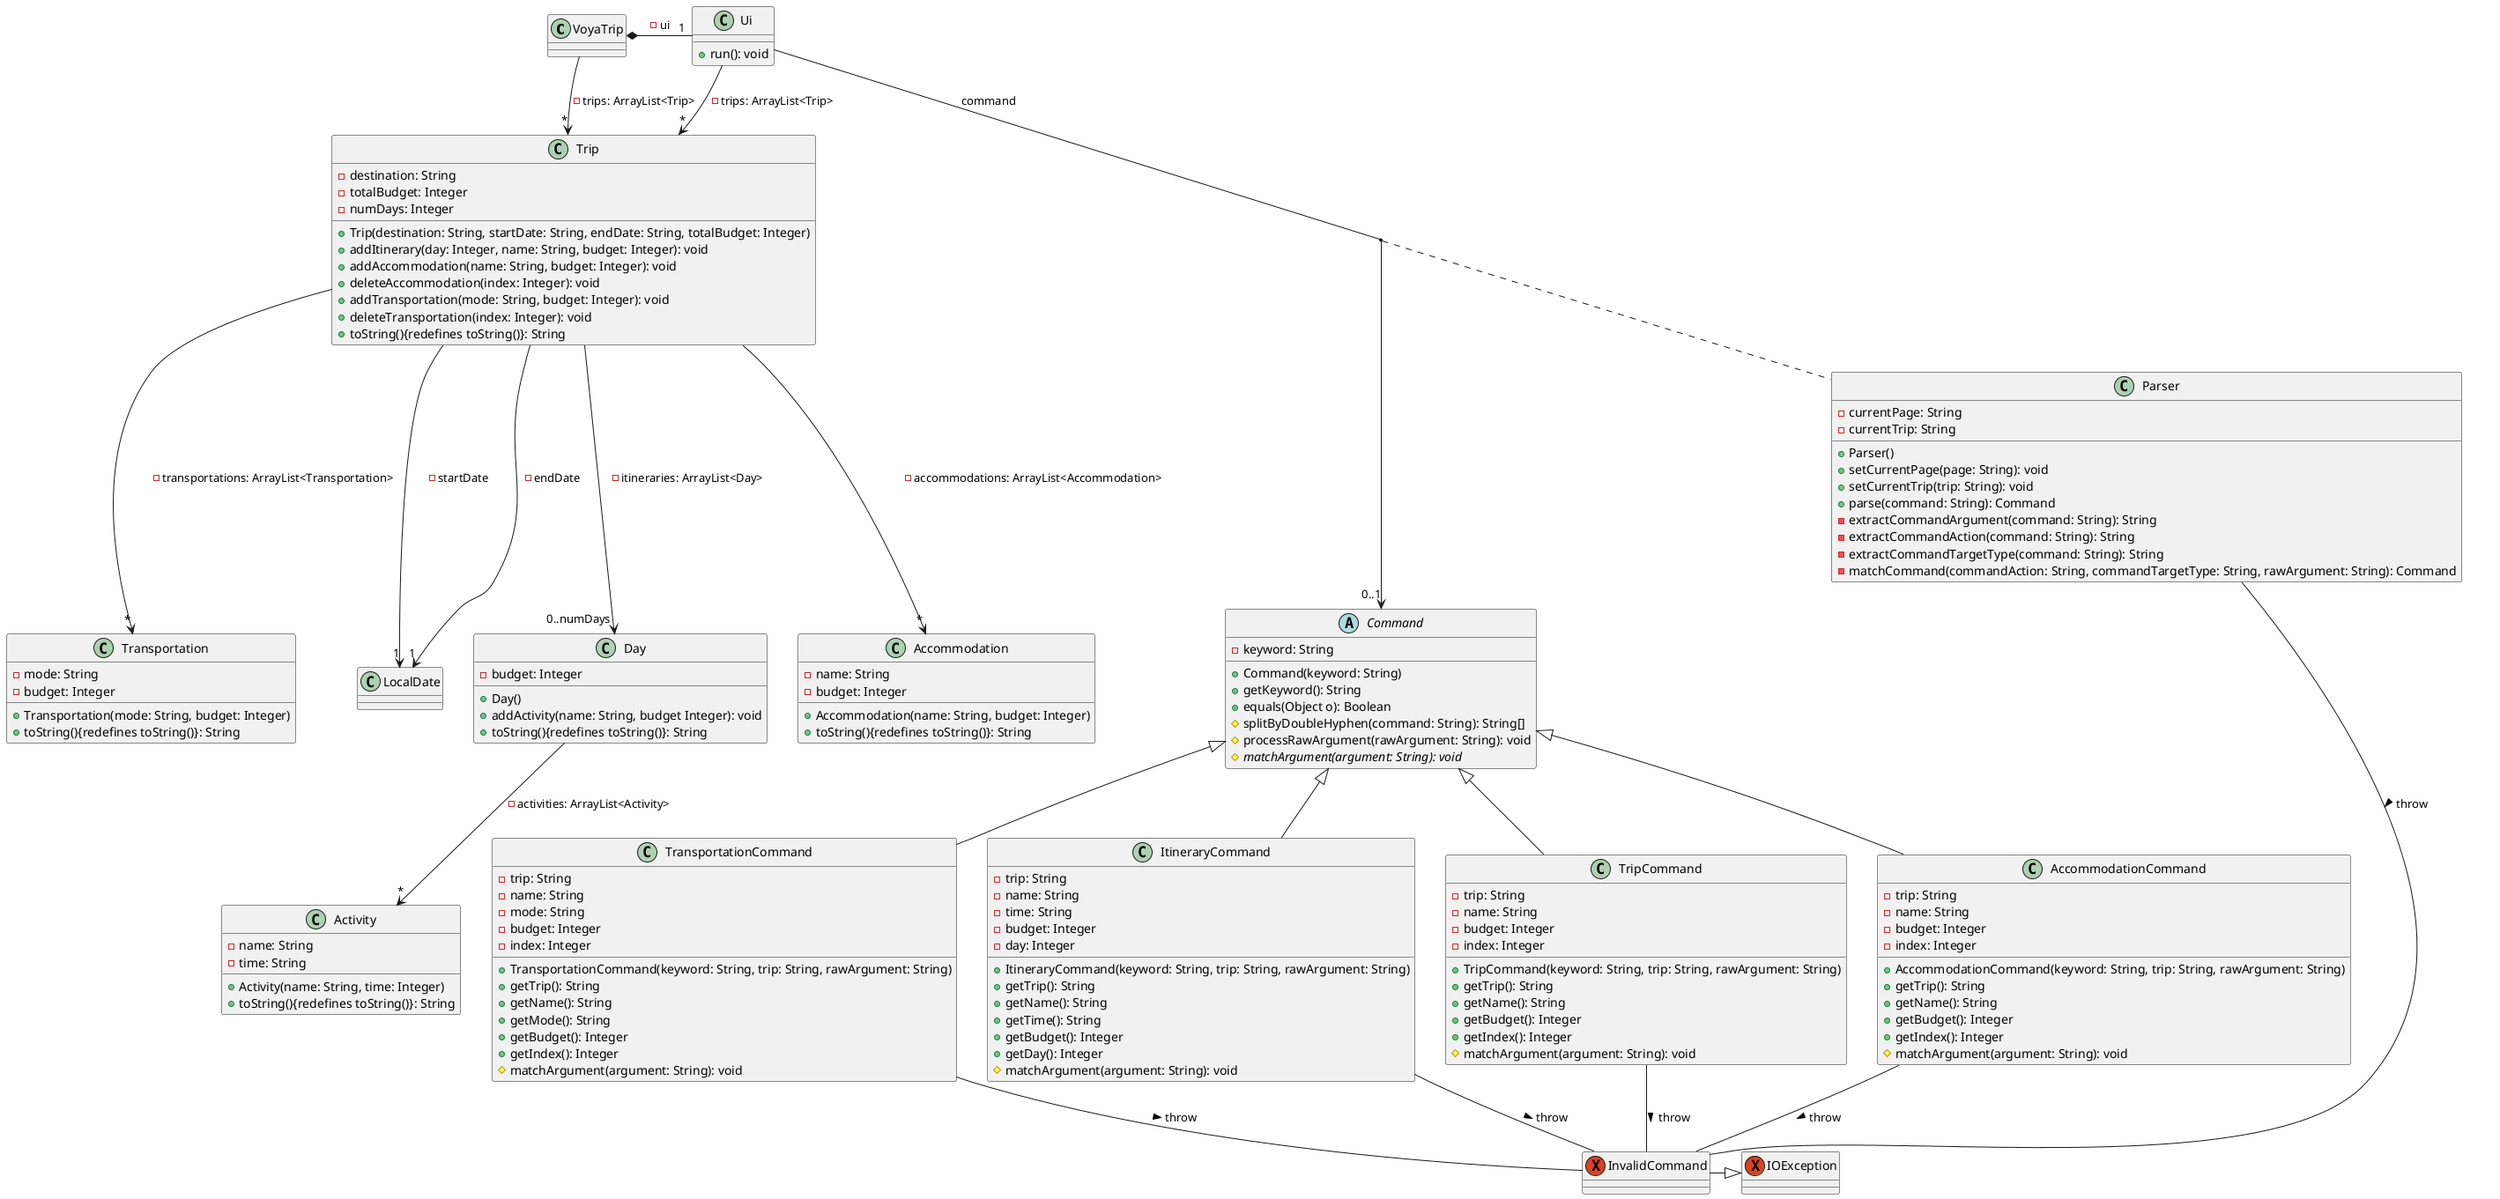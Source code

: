 @startuml
class VoyaTrip

class Ui{
    + run(): void
}

class Trip{
    - destination: String
    - totalBudget: Integer
    - numDays: Integer
    + Trip(destination: String, startDate: String, endDate: String, totalBudget: Integer)
    + addItinerary(day: Integer, name: String, budget: Integer): void
    + addAccommodation(name: String, budget: Integer): void
    + deleteAccommodation(index: Integer): void
    + addTransportation(mode: String, budget: Integer): void
    + deleteTransportation(index: Integer): void
    + toString(){redefines toString()}: String
}

class Day{
    - budget: Integer
    + Day()
    + addActivity(name: String, budget Integer): void
    + toString(){redefines toString()}: String
}

class Activity{
    - name: String
    - time: String
    + Activity(name: String, time: Integer)
    + toString(){redefines toString()}: String
}

class Accommodation{
    - name: String
    - budget: Integer
    + Accommodation(name: String, budget: Integer)
    + toString(){redefines toString()}: String
}

class Transportation{
    - mode: String
    - budget: Integer
    + Transportation(mode: String, budget: Integer)
    + toString(){redefines toString()}: String
}

class LocalDate

class Parser {
    - currentPage: String
    - currentTrip: String
    + Parser()
    + setCurrentPage(page: String): void
    + setCurrentTrip(trip: String): void
    + parse(command: String): Command
    - extractCommandArgument(command: String): String
    - extractCommandAction(command: String): String
    - extractCommandTargetType(command: String): String
    - matchCommand(commandAction: String, commandTargetType: String, rawArgument: String): Command
}

abstract class Command {
    - keyword: String
    + Command(keyword: String)
    + getKeyword(): String
    + equals(Object o): Boolean
    # splitByDoubleHyphen(command: String): String[]
    # processRawArgument(rawArgument: String): void
    # matchArgument(argument: String): void {abstract}
}

class AccommodationCommand extends Command {
    - trip: String
    - name: String
    - budget: Integer
    - index: Integer
    + AccommodationCommand(keyword: String, trip: String, rawArgument: String)
    + getTrip(): String
    + getName(): String
    + getBudget(): Integer
    + getIndex(): Integer
    # matchArgument(argument: String): void
}

class TransportationCommand extends Command {
    - trip: String
    - name: String
    - mode: String
    - budget: Integer
    - index: Integer
    + TransportationCommand(keyword: String, trip: String, rawArgument: String)
    + getTrip(): String
    + getName(): String
    + getMode(): String
    + getBudget(): Integer
    + getIndex(): Integer
    # matchArgument(argument: String): void
}

class ItineraryCommand extends Command {
    - trip: String
    - name: String
    - time: String
    - budget: Integer
    - day: Integer
    + ItineraryCommand(keyword: String, trip: String, rawArgument: String)
    + getTrip(): String
    + getName(): String
    + getTime(): String
    + getBudget(): Integer
    + getDay(): Integer
    # matchArgument(argument: String): void
}

class TripCommand extends Command {
    - trip: String
    - name: String
    - budget: Integer
    - index: Integer
    + TripCommand(keyword: String, trip: String, rawArgument: String)
    + getTrip(): String
    + getName(): String
    + getBudget(): Integer
    + getIndex(): Integer
    # matchArgument(argument: String): void
}

exception IOException
exception InvalidCommand

InvalidCommand -|> IOException

VoyaTrip --> "*" Trip : - trips: ArrayList<Trip>
VoyaTrip *- "1" Ui : -ui

Ui --> "0..1" Command : -command
Ui -> "*" Trip : - trips: ArrayList<Trip>
(Ui, Command) .. Parser

Parser -- InvalidCommand : > throw
AccommodationCommand -- InvalidCommand : > throw
ItineraryCommand -- InvalidCommand : > throw
TransportationCommand -- InvalidCommand : > throw
TripCommand -- InvalidCommand : > throw

Trip --> "1" LocalDate : - startDate
Trip --> "1" LocalDate : - endDate
Trip --> "0..numDays" Day : - itineraries: ArrayList<Day>
Day --> "*" Activity : - activities: ArrayList<Activity>
Trip --> "*" Accommodation : - accommodations: ArrayList<Accommodation>
Trip --> "*" Transportation : - transportations: ArrayList<Transportation>


@enduml